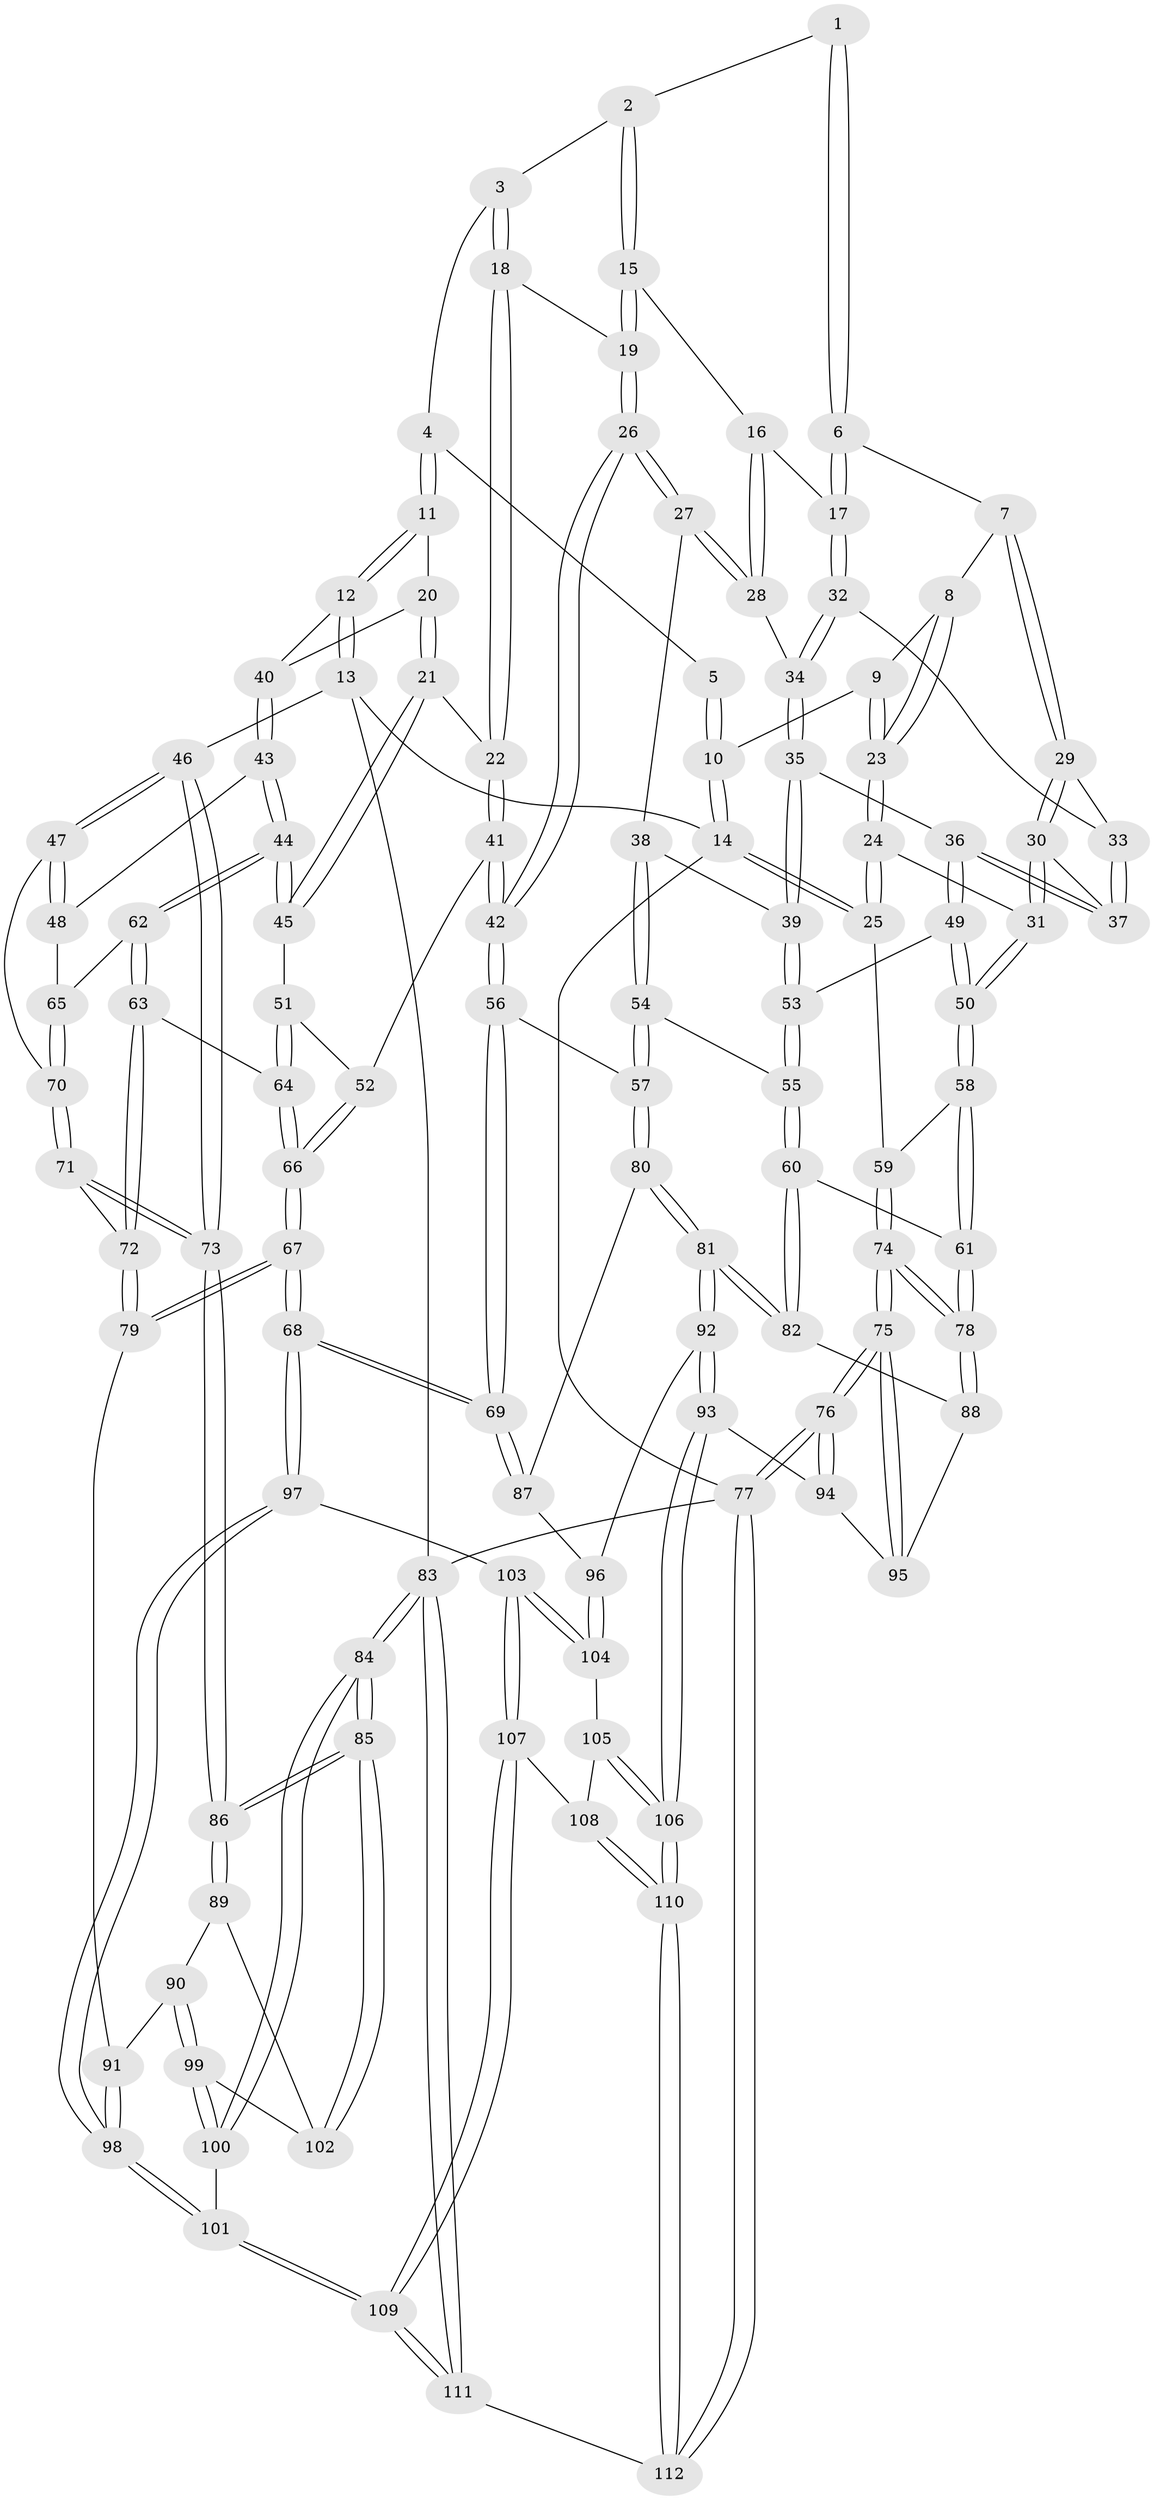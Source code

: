 // Generated by graph-tools (version 1.1) at 2025/27/03/09/25 03:27:08]
// undirected, 112 vertices, 277 edges
graph export_dot {
graph [start="1"]
  node [color=gray90,style=filled];
  1 [pos="+0.27564870952730886+0"];
  2 [pos="+0.43057971662035477+0.06352705901385677"];
  3 [pos="+0.652698106493137+0"];
  4 [pos="+0.687361839472321+0"];
  5 [pos="+0.25903931307631123+0"];
  6 [pos="+0.26333099614519767+0.014151648193989317"];
  7 [pos="+0.18163695385952108+0.10792890298499387"];
  8 [pos="+0.1632913097047855+0.10811483288550838"];
  9 [pos="+0.011373608063242136+0"];
  10 [pos="+0+0"];
  11 [pos="+0.9590492867078915+0"];
  12 [pos="+1+0"];
  13 [pos="+1+0"];
  14 [pos="+0+0"];
  15 [pos="+0.43011321582688194+0.10545280443301674"];
  16 [pos="+0.4181535817847952+0.10905496598759373"];
  17 [pos="+0.3250467731699804+0.1148710078475925"];
  18 [pos="+0.6036145958267434+0.10658320475620474"];
  19 [pos="+0.508742819197685+0.15988665125067864"];
  20 [pos="+0.769658570969369+0.17786657681415033"];
  21 [pos="+0.7239169047151921+0.21463149700231315"];
  22 [pos="+0.6932502241789373+0.21744030865354452"];
  23 [pos="+0.10531074943625443+0.1295616964239196"];
  24 [pos="+0.02548068994574025+0.20210620906756896"];
  25 [pos="+0+0.1863340400692629"];
  26 [pos="+0.47574467078647964+0.2606220414211006"];
  27 [pos="+0.4228948858018711+0.26025162170272137"];
  28 [pos="+0.38259242512508224+0.20000175381770235"];
  29 [pos="+0.20635788570204625+0.17062861518871195"];
  30 [pos="+0.19781391067874093+0.21954658022130014"];
  31 [pos="+0.13617836248727624+0.2753789882354635"];
  32 [pos="+0.3199956287210935+0.13751313785475816"];
  33 [pos="+0.29488614270626856+0.16149597312012168"];
  34 [pos="+0.34622866475765274+0.17669374948194644"];
  35 [pos="+0.3099008845399479+0.2735850802277427"];
  36 [pos="+0.3058220179954917+0.27253777057639045"];
  37 [pos="+0.28443881252717906+0.24699380141071348"];
  38 [pos="+0.35730977454555213+0.28971189526356883"];
  39 [pos="+0.3408579426922574+0.28913710311398766"];
  40 [pos="+0.9014003447661229+0.20683349137474713"];
  41 [pos="+0.6300781280847106+0.33979585047020466"];
  42 [pos="+0.5377527420206005+0.35285114379152066"];
  43 [pos="+0.9055692384684226+0.30805294634941527"];
  44 [pos="+0.8973032766491034+0.31398945348730856"];
  45 [pos="+0.8285986986342329+0.3127662503151761"];
  46 [pos="+1+0.32820375486041087"];
  47 [pos="+1+0.3326295578200823"];
  48 [pos="+1+0.32167906145724867"];
  49 [pos="+0.2276615492336254+0.33192214475117887"];
  50 [pos="+0.160092386544306+0.36549862752088513"];
  51 [pos="+0.813802825346553+0.32732827354838745"];
  52 [pos="+0.6732088342409386+0.38044570001719885"];
  53 [pos="+0.31074507870654366+0.35978129365119327"];
  54 [pos="+0.4041631467065654+0.46102999313900794"];
  55 [pos="+0.3056506144743004+0.4417862541300183"];
  56 [pos="+0.47805971004421666+0.4623863185000737"];
  57 [pos="+0.419359872765936+0.4691461972243397"];
  58 [pos="+0.1554213839159943+0.3947758235502808"];
  59 [pos="+0+0.21377329487518937"];
  60 [pos="+0.18805797223365014+0.4648791081921761"];
  61 [pos="+0.15621529223527122+0.43636918177088807"];
  62 [pos="+0.8874664950362647+0.40697437654709206"];
  63 [pos="+0.8220147263794697+0.478093111856291"];
  64 [pos="+0.7749243517286972+0.47096095366547963"];
  65 [pos="+0.9384953909681654+0.4448773377086851"];
  66 [pos="+0.7226269443563604+0.47879419205600054"];
  67 [pos="+0.6311348494475999+0.6470719669199901"];
  68 [pos="+0.6231038826355146+0.6542348036327804"];
  69 [pos="+0.6197262896724658+0.6526529677977102"];
  70 [pos="+0.9454051426727714+0.45154077366298684"];
  71 [pos="+0.9691202767617023+0.5709671783442667"];
  72 [pos="+0.9124079270777168+0.5856354315415135"];
  73 [pos="+1+0.5976525328504823"];
  74 [pos="+0+0.5192745743328595"];
  75 [pos="+0+0.8224552072674269"];
  76 [pos="+0+1"];
  77 [pos="+0+1"];
  78 [pos="+0+0.5228904264606737"];
  79 [pos="+0.8921227180554485+0.6111633239908555"];
  80 [pos="+0.3660186907000381+0.5738895232122994"];
  81 [pos="+0.25553852070558136+0.6571620807941578"];
  82 [pos="+0.2136232147413709+0.609094896166046"];
  83 [pos="+1+1"];
  84 [pos="+1+1"];
  85 [pos="+1+1"];
  86 [pos="+1+1"];
  87 [pos="+0.4875585201838572+0.6753015474771119"];
  88 [pos="+0.0692939760904043+0.6377151221031984"];
  89 [pos="+0.93750753665294+0.7447571348837086"];
  90 [pos="+0.8955825727528761+0.7162784706567049"];
  91 [pos="+0.8892614710570943+0.7071878787546811"];
  92 [pos="+0.26247702235834064+0.6919314837847036"];
  93 [pos="+0.17861842636572803+0.8375232871524805"];
  94 [pos="+0.09570250792592079+0.8398127548193631"];
  95 [pos="+0.06860520233116468+0.6868022705527567"];
  96 [pos="+0.3791690461927323+0.7337084390037772"];
  97 [pos="+0.6334268893319893+0.6962312918001409"];
  98 [pos="+0.6772314702530433+0.7860811885760186"];
  99 [pos="+0.8487409313869517+0.8436748834224677"];
  100 [pos="+0.7507171426470728+0.8560281592683744"];
  101 [pos="+0.6886790787548106+0.8469498526845474"];
  102 [pos="+0.8577379900882097+0.8458838244428487"];
  103 [pos="+0.44022767576396626+0.8398120135695756"];
  104 [pos="+0.4037502819599263+0.8075460800932615"];
  105 [pos="+0.3479089441911082+0.8503510473698089"];
  106 [pos="+0.19690580456085682+0.8599429470429095"];
  107 [pos="+0.4586812466140193+0.9020506518203576"];
  108 [pos="+0.36282820183076697+0.9037366818879111"];
  109 [pos="+0.5884282767137813+1"];
  110 [pos="+0.2596183869156393+0.9935954038026704"];
  111 [pos="+0.5835710705938789+1"];
  112 [pos="+0.30380457934754845+1"];
  1 -- 2;
  1 -- 6;
  1 -- 6;
  2 -- 3;
  2 -- 15;
  2 -- 15;
  3 -- 4;
  3 -- 18;
  3 -- 18;
  4 -- 5;
  4 -- 11;
  4 -- 11;
  5 -- 10;
  5 -- 10;
  6 -- 7;
  6 -- 17;
  6 -- 17;
  7 -- 8;
  7 -- 29;
  7 -- 29;
  8 -- 9;
  8 -- 23;
  8 -- 23;
  9 -- 10;
  9 -- 23;
  9 -- 23;
  10 -- 14;
  10 -- 14;
  11 -- 12;
  11 -- 12;
  11 -- 20;
  12 -- 13;
  12 -- 13;
  12 -- 40;
  13 -- 14;
  13 -- 46;
  13 -- 83;
  14 -- 25;
  14 -- 25;
  14 -- 77;
  15 -- 16;
  15 -- 19;
  15 -- 19;
  16 -- 17;
  16 -- 28;
  16 -- 28;
  17 -- 32;
  17 -- 32;
  18 -- 19;
  18 -- 22;
  18 -- 22;
  19 -- 26;
  19 -- 26;
  20 -- 21;
  20 -- 21;
  20 -- 40;
  21 -- 22;
  21 -- 45;
  21 -- 45;
  22 -- 41;
  22 -- 41;
  23 -- 24;
  23 -- 24;
  24 -- 25;
  24 -- 25;
  24 -- 31;
  25 -- 59;
  26 -- 27;
  26 -- 27;
  26 -- 42;
  26 -- 42;
  27 -- 28;
  27 -- 28;
  27 -- 38;
  28 -- 34;
  29 -- 30;
  29 -- 30;
  29 -- 33;
  30 -- 31;
  30 -- 31;
  30 -- 37;
  31 -- 50;
  31 -- 50;
  32 -- 33;
  32 -- 34;
  32 -- 34;
  33 -- 37;
  33 -- 37;
  34 -- 35;
  34 -- 35;
  35 -- 36;
  35 -- 39;
  35 -- 39;
  36 -- 37;
  36 -- 37;
  36 -- 49;
  36 -- 49;
  38 -- 39;
  38 -- 54;
  38 -- 54;
  39 -- 53;
  39 -- 53;
  40 -- 43;
  40 -- 43;
  41 -- 42;
  41 -- 42;
  41 -- 52;
  42 -- 56;
  42 -- 56;
  43 -- 44;
  43 -- 44;
  43 -- 48;
  44 -- 45;
  44 -- 45;
  44 -- 62;
  44 -- 62;
  45 -- 51;
  46 -- 47;
  46 -- 47;
  46 -- 73;
  46 -- 73;
  47 -- 48;
  47 -- 48;
  47 -- 70;
  48 -- 65;
  49 -- 50;
  49 -- 50;
  49 -- 53;
  50 -- 58;
  50 -- 58;
  51 -- 52;
  51 -- 64;
  51 -- 64;
  52 -- 66;
  52 -- 66;
  53 -- 55;
  53 -- 55;
  54 -- 55;
  54 -- 57;
  54 -- 57;
  55 -- 60;
  55 -- 60;
  56 -- 57;
  56 -- 69;
  56 -- 69;
  57 -- 80;
  57 -- 80;
  58 -- 59;
  58 -- 61;
  58 -- 61;
  59 -- 74;
  59 -- 74;
  60 -- 61;
  60 -- 82;
  60 -- 82;
  61 -- 78;
  61 -- 78;
  62 -- 63;
  62 -- 63;
  62 -- 65;
  63 -- 64;
  63 -- 72;
  63 -- 72;
  64 -- 66;
  64 -- 66;
  65 -- 70;
  65 -- 70;
  66 -- 67;
  66 -- 67;
  67 -- 68;
  67 -- 68;
  67 -- 79;
  67 -- 79;
  68 -- 69;
  68 -- 69;
  68 -- 97;
  68 -- 97;
  69 -- 87;
  69 -- 87;
  70 -- 71;
  70 -- 71;
  71 -- 72;
  71 -- 73;
  71 -- 73;
  72 -- 79;
  72 -- 79;
  73 -- 86;
  73 -- 86;
  74 -- 75;
  74 -- 75;
  74 -- 78;
  74 -- 78;
  75 -- 76;
  75 -- 76;
  75 -- 95;
  75 -- 95;
  76 -- 77;
  76 -- 77;
  76 -- 94;
  76 -- 94;
  77 -- 112;
  77 -- 112;
  77 -- 83;
  78 -- 88;
  78 -- 88;
  79 -- 91;
  80 -- 81;
  80 -- 81;
  80 -- 87;
  81 -- 82;
  81 -- 82;
  81 -- 92;
  81 -- 92;
  82 -- 88;
  83 -- 84;
  83 -- 84;
  83 -- 111;
  83 -- 111;
  84 -- 85;
  84 -- 85;
  84 -- 100;
  84 -- 100;
  85 -- 86;
  85 -- 86;
  85 -- 102;
  85 -- 102;
  86 -- 89;
  86 -- 89;
  87 -- 96;
  88 -- 95;
  89 -- 90;
  89 -- 102;
  90 -- 91;
  90 -- 99;
  90 -- 99;
  91 -- 98;
  91 -- 98;
  92 -- 93;
  92 -- 93;
  92 -- 96;
  93 -- 94;
  93 -- 106;
  93 -- 106;
  94 -- 95;
  96 -- 104;
  96 -- 104;
  97 -- 98;
  97 -- 98;
  97 -- 103;
  98 -- 101;
  98 -- 101;
  99 -- 100;
  99 -- 100;
  99 -- 102;
  100 -- 101;
  101 -- 109;
  101 -- 109;
  103 -- 104;
  103 -- 104;
  103 -- 107;
  103 -- 107;
  104 -- 105;
  105 -- 106;
  105 -- 106;
  105 -- 108;
  106 -- 110;
  106 -- 110;
  107 -- 108;
  107 -- 109;
  107 -- 109;
  108 -- 110;
  108 -- 110;
  109 -- 111;
  109 -- 111;
  110 -- 112;
  110 -- 112;
  111 -- 112;
}
